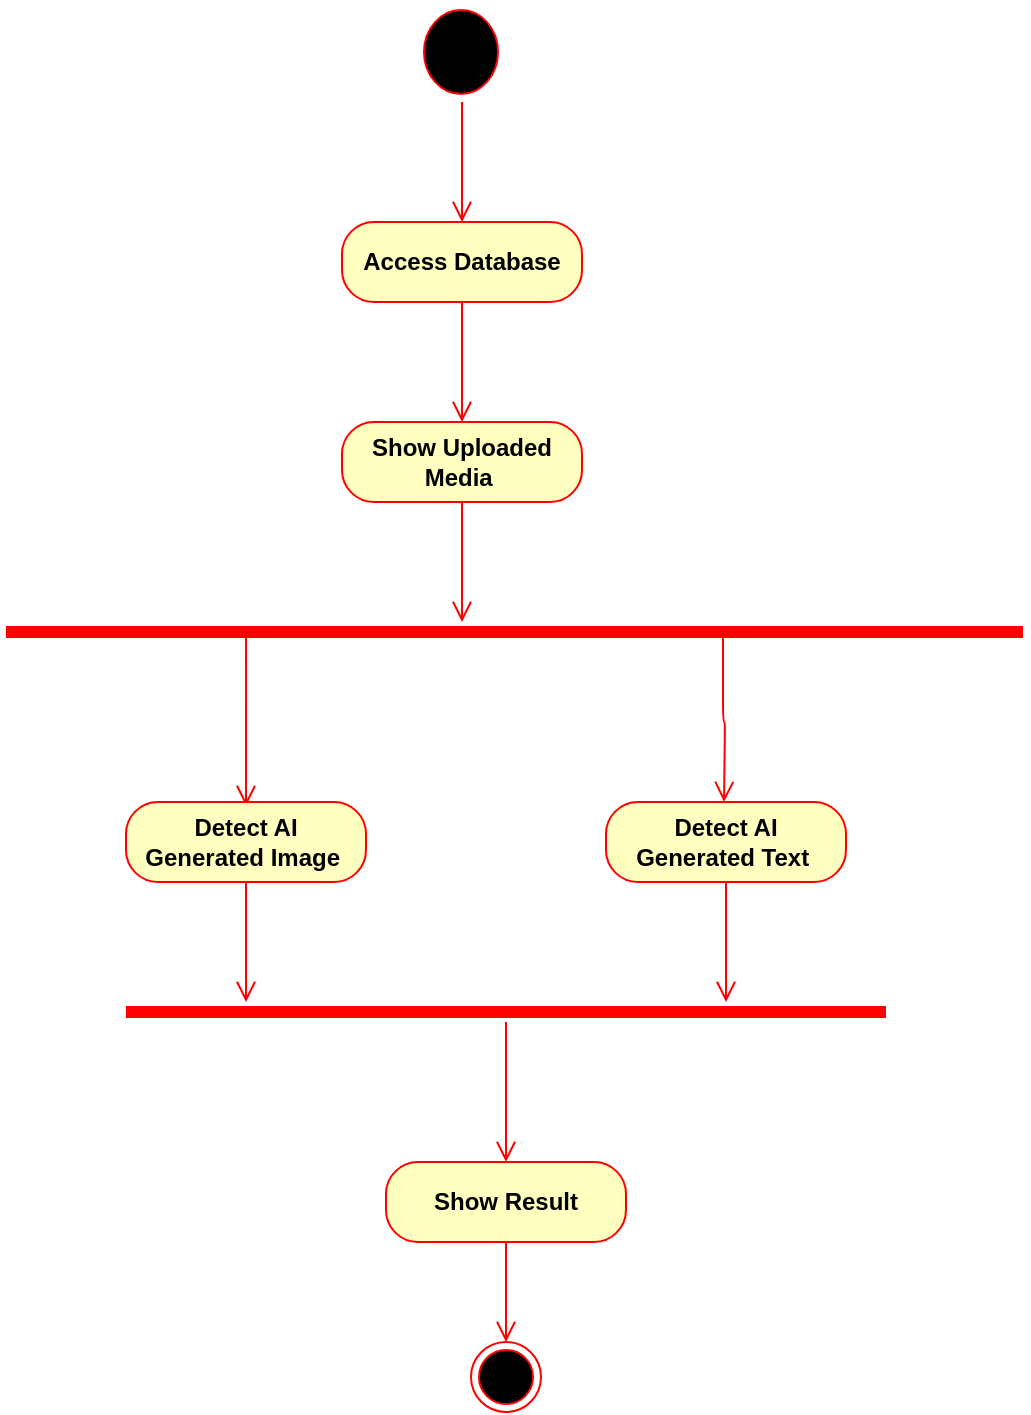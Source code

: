 <mxfile version="13.9.9" type="device"><diagram id="J0JOmPV19hwqg5iboZO3" name="Page-1"><mxGraphModel dx="1126" dy="513" grid="1" gridSize="10" guides="1" tooltips="1" connect="1" arrows="1" fold="1" page="1" pageScale="1" pageWidth="1600" pageHeight="1200" math="0" shadow="0"><root><mxCell id="0"/><mxCell id="1" parent="0"/><mxCell id="RZsY5SKqr2UFWs2zUh5R-1" value="" style="ellipse;html=1;shape=startState;fillColor=#000000;strokeColor=#ff0000;" vertex="1" parent="1"><mxGeometry x="785" y="20" width="45" height="50" as="geometry"/></mxCell><mxCell id="RZsY5SKqr2UFWs2zUh5R-2" value="" style="edgeStyle=orthogonalEdgeStyle;html=1;verticalAlign=bottom;endArrow=open;endSize=8;strokeColor=#ff0000;" edge="1" source="RZsY5SKqr2UFWs2zUh5R-1" parent="1"><mxGeometry relative="1" as="geometry"><mxPoint x="808" y="130" as="targetPoint"/><Array as="points"><mxPoint x="808" y="120"/></Array></mxGeometry></mxCell><mxCell id="RZsY5SKqr2UFWs2zUh5R-3" value="&lt;b&gt;Access Database&lt;/b&gt;" style="rounded=1;whiteSpace=wrap;html=1;arcSize=40;fontColor=#000000;fillColor=#ffffc0;strokeColor=#ff0000;" vertex="1" parent="1"><mxGeometry x="748" y="130" width="120" height="40" as="geometry"/></mxCell><mxCell id="RZsY5SKqr2UFWs2zUh5R-4" value="" style="edgeStyle=orthogonalEdgeStyle;html=1;verticalAlign=bottom;endArrow=open;endSize=8;strokeColor=#ff0000;" edge="1" source="RZsY5SKqr2UFWs2zUh5R-3" parent="1"><mxGeometry relative="1" as="geometry"><mxPoint x="808" y="230" as="targetPoint"/></mxGeometry></mxCell><mxCell id="RZsY5SKqr2UFWs2zUh5R-5" value="&lt;b&gt;Show Uploaded Media&amp;nbsp;&lt;/b&gt;" style="rounded=1;whiteSpace=wrap;html=1;arcSize=40;fontColor=#000000;fillColor=#ffffc0;strokeColor=#ff0000;" vertex="1" parent="1"><mxGeometry x="748" y="230" width="120" height="40" as="geometry"/></mxCell><mxCell id="RZsY5SKqr2UFWs2zUh5R-6" value="" style="edgeStyle=orthogonalEdgeStyle;html=1;verticalAlign=bottom;endArrow=open;endSize=8;strokeColor=#ff0000;" edge="1" source="RZsY5SKqr2UFWs2zUh5R-5" parent="1"><mxGeometry relative="1" as="geometry"><mxPoint x="808" y="330" as="targetPoint"/></mxGeometry></mxCell><mxCell id="RZsY5SKqr2UFWs2zUh5R-7" value="" style="shape=line;html=1;strokeWidth=6;strokeColor=#ff0000;" vertex="1" parent="1"><mxGeometry x="580" y="330" width="508.5" height="10" as="geometry"/></mxCell><mxCell id="RZsY5SKqr2UFWs2zUh5R-13" value="" style="edgeStyle=orthogonalEdgeStyle;html=1;verticalAlign=bottom;endArrow=open;endSize=8;strokeColor=#ff0000;entryX=0.5;entryY=0;entryDx=0;entryDy=0;exitX=0.705;exitY=0.782;exitDx=0;exitDy=0;exitPerimeter=0;" edge="1" parent="1" source="RZsY5SKqr2UFWs2zUh5R-7"><mxGeometry relative="1" as="geometry"><mxPoint x="939" y="420" as="targetPoint"/><mxPoint x="939" y="340" as="sourcePoint"/></mxGeometry></mxCell><mxCell id="RZsY5SKqr2UFWs2zUh5R-14" value="" style="edgeStyle=orthogonalEdgeStyle;html=1;verticalAlign=bottom;endArrow=open;endSize=8;strokeColor=#ff0000;entryX=0.5;entryY=0;entryDx=0;entryDy=0;exitX=0.236;exitY=0.345;exitDx=0;exitDy=0;exitPerimeter=0;" edge="1" parent="1" source="RZsY5SKqr2UFWs2zUh5R-7"><mxGeometry relative="1" as="geometry"><mxPoint x="700" y="422" as="targetPoint"/><mxPoint x="700" y="342" as="sourcePoint"/></mxGeometry></mxCell><mxCell id="RZsY5SKqr2UFWs2zUh5R-15" value="&lt;b&gt;Detect AI Generated&amp;nbsp;Image&amp;nbsp;&lt;/b&gt;" style="rounded=1;whiteSpace=wrap;html=1;arcSize=40;fontColor=#000000;fillColor=#ffffc0;strokeColor=#ff0000;" vertex="1" parent="1"><mxGeometry x="640" y="420" width="120" height="40" as="geometry"/></mxCell><mxCell id="RZsY5SKqr2UFWs2zUh5R-16" value="" style="edgeStyle=orthogonalEdgeStyle;html=1;verticalAlign=bottom;endArrow=open;endSize=8;strokeColor=#ff0000;" edge="1" source="RZsY5SKqr2UFWs2zUh5R-15" parent="1"><mxGeometry relative="1" as="geometry"><mxPoint x="700" y="520" as="targetPoint"/></mxGeometry></mxCell><mxCell id="RZsY5SKqr2UFWs2zUh5R-19" value="&lt;b&gt;Detect AI &lt;br&gt;Generated Text&amp;nbsp;&lt;/b&gt;" style="rounded=1;whiteSpace=wrap;html=1;arcSize=40;fontColor=#000000;fillColor=#ffffc0;strokeColor=#ff0000;" vertex="1" parent="1"><mxGeometry x="880" y="420" width="120" height="40" as="geometry"/></mxCell><mxCell id="RZsY5SKqr2UFWs2zUh5R-20" value="" style="edgeStyle=orthogonalEdgeStyle;html=1;verticalAlign=bottom;endArrow=open;endSize=8;strokeColor=#ff0000;" edge="1" parent="1" source="RZsY5SKqr2UFWs2zUh5R-19"><mxGeometry relative="1" as="geometry"><mxPoint x="940" y="520" as="targetPoint"/></mxGeometry></mxCell><mxCell id="RZsY5SKqr2UFWs2zUh5R-21" value="" style="shape=line;html=1;strokeWidth=6;strokeColor=#ff0000;" vertex="1" parent="1"><mxGeometry x="640" y="520" width="380" height="10" as="geometry"/></mxCell><mxCell id="RZsY5SKqr2UFWs2zUh5R-22" value="" style="edgeStyle=orthogonalEdgeStyle;html=1;verticalAlign=bottom;endArrow=open;endSize=8;strokeColor=#ff0000;" edge="1" source="RZsY5SKqr2UFWs2zUh5R-21" parent="1"><mxGeometry relative="1" as="geometry"><mxPoint x="830" y="600" as="targetPoint"/><Array as="points"><mxPoint x="830" y="600"/></Array></mxGeometry></mxCell><mxCell id="RZsY5SKqr2UFWs2zUh5R-23" value="&lt;b&gt;Show Result&lt;/b&gt;" style="rounded=1;whiteSpace=wrap;html=1;arcSize=40;fontColor=#000000;fillColor=#ffffc0;strokeColor=#ff0000;" vertex="1" parent="1"><mxGeometry x="770" y="600" width="120" height="40" as="geometry"/></mxCell><mxCell id="RZsY5SKqr2UFWs2zUh5R-24" value="" style="edgeStyle=orthogonalEdgeStyle;html=1;verticalAlign=bottom;endArrow=open;endSize=8;strokeColor=#ff0000;" edge="1" source="RZsY5SKqr2UFWs2zUh5R-23" parent="1" target="RZsY5SKqr2UFWs2zUh5R-25"><mxGeometry relative="1" as="geometry"><mxPoint x="830" y="700" as="targetPoint"/></mxGeometry></mxCell><mxCell id="RZsY5SKqr2UFWs2zUh5R-25" value="" style="ellipse;html=1;shape=endState;fillColor=#000000;strokeColor=#ff0000;" vertex="1" parent="1"><mxGeometry x="812.5" y="690" width="35" height="35" as="geometry"/></mxCell></root></mxGraphModel></diagram></mxfile>